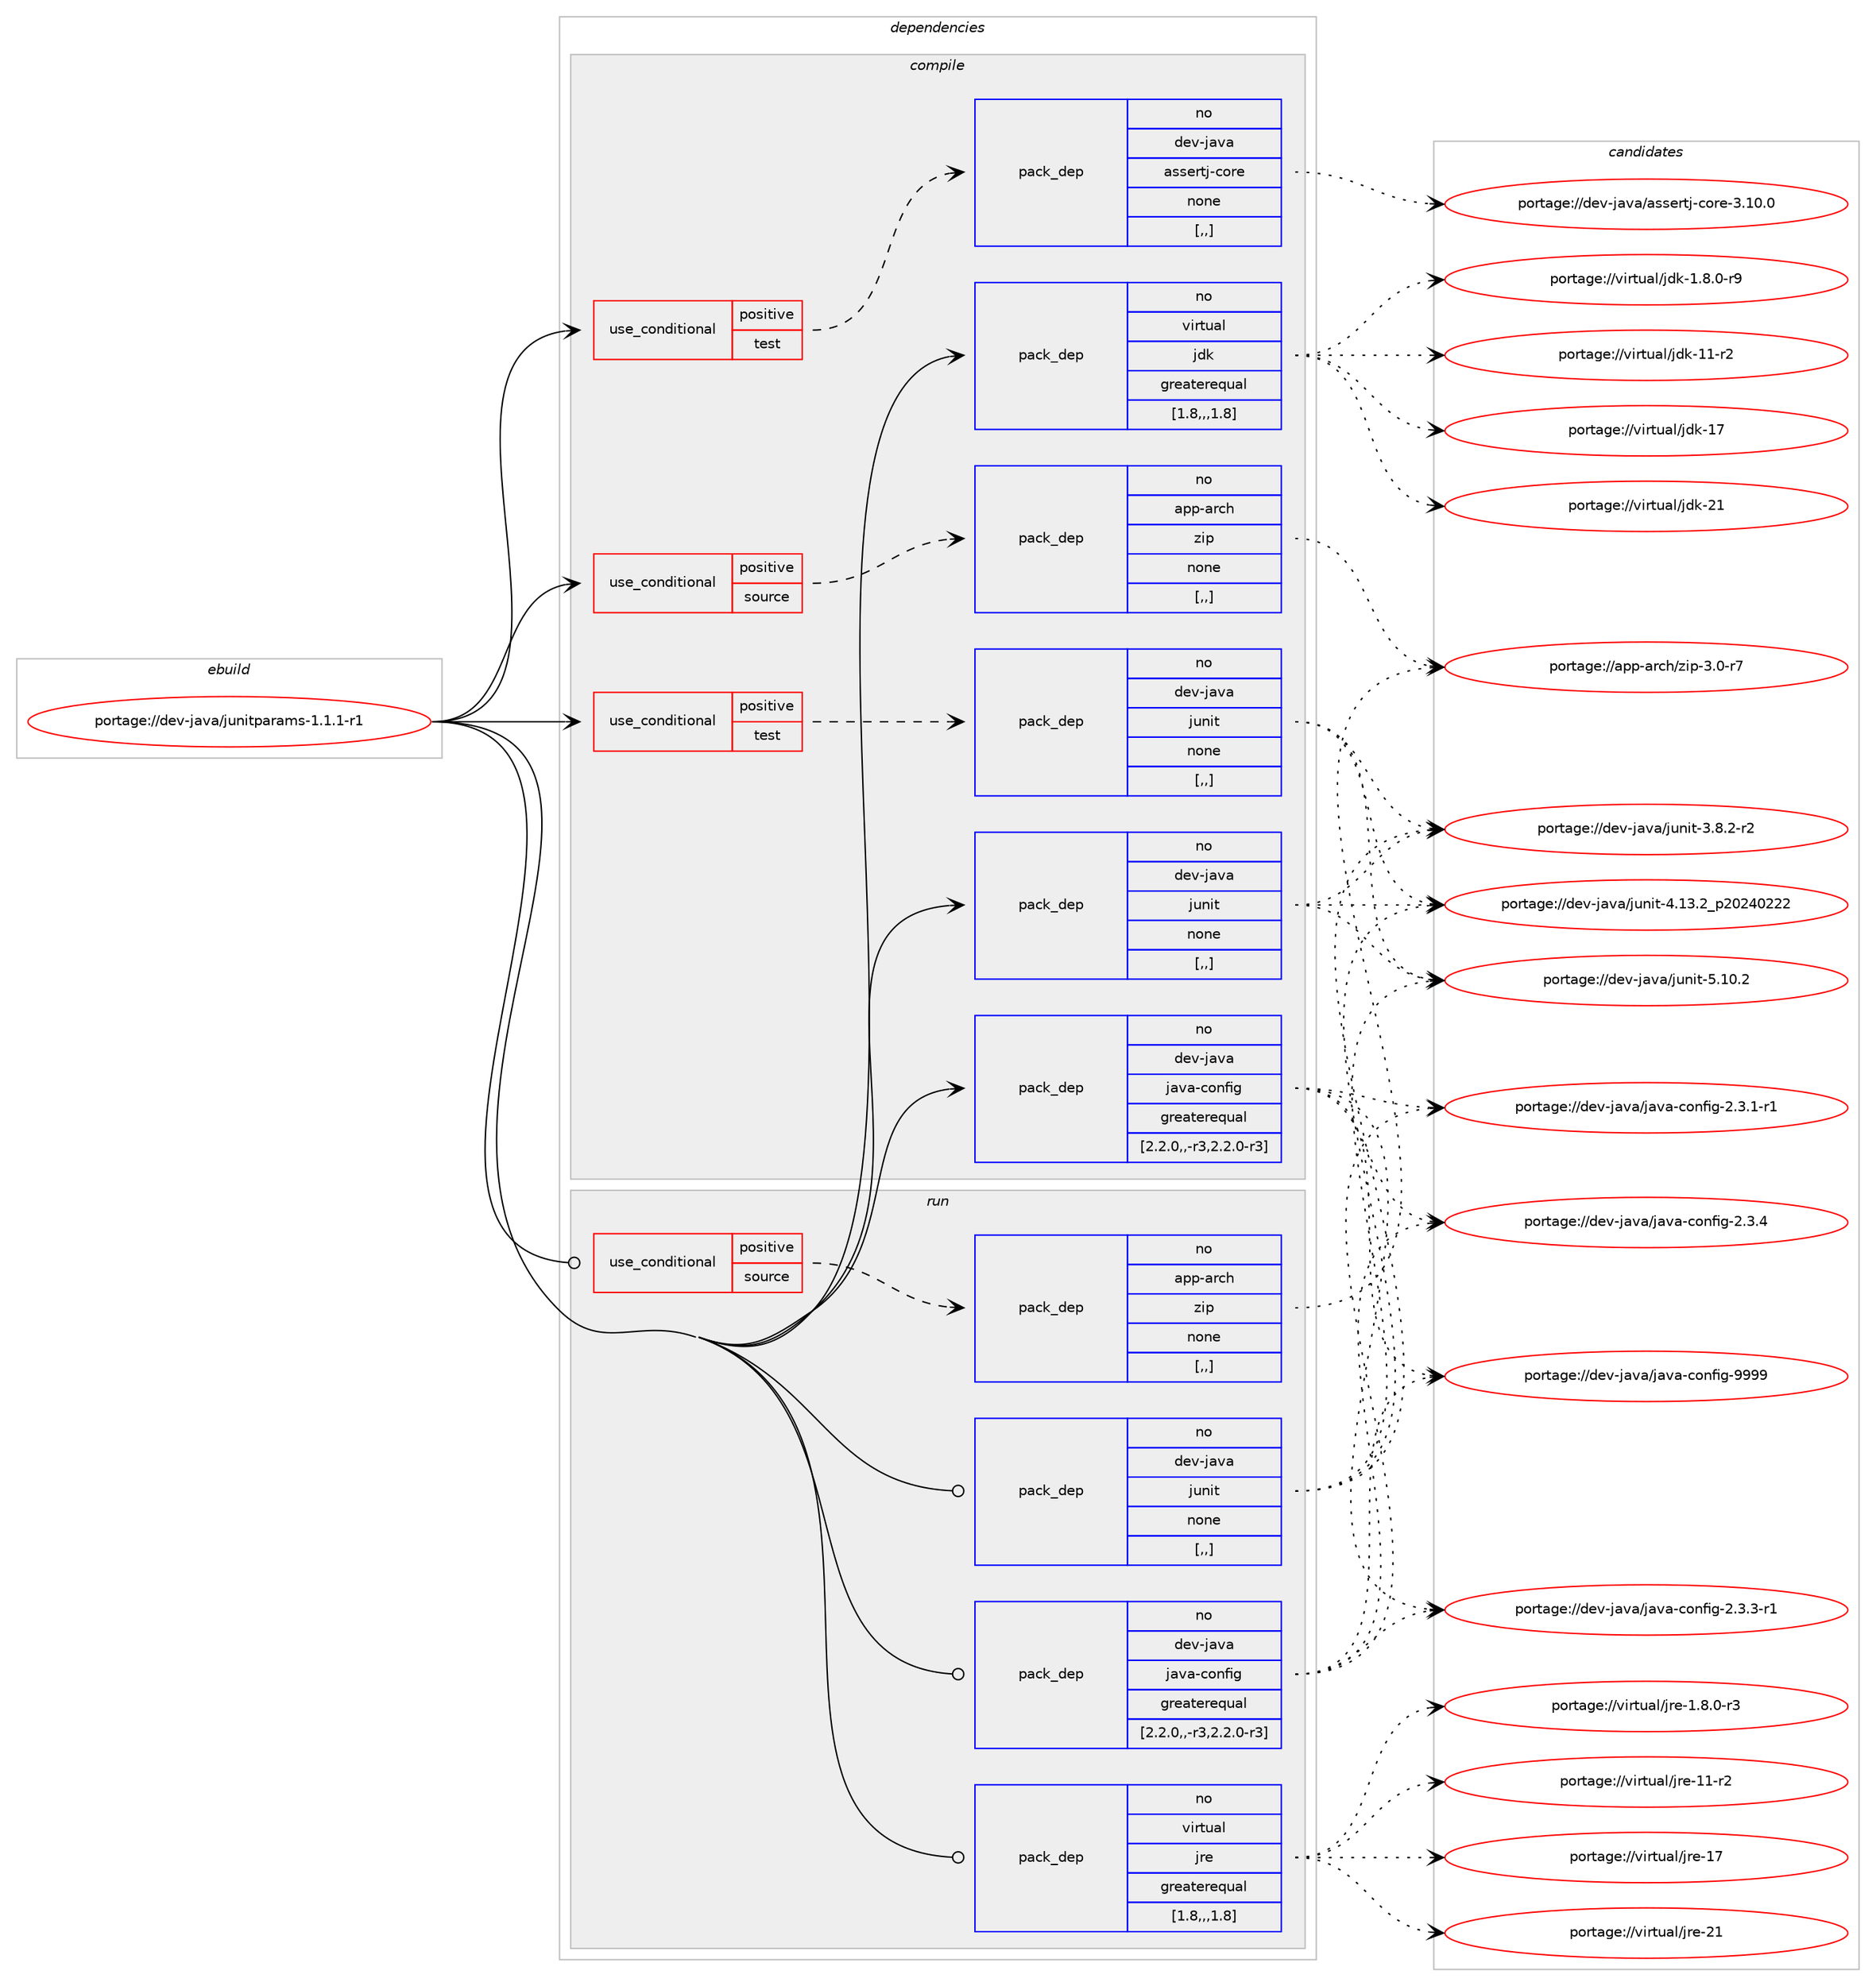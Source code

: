 digraph prolog {

# *************
# Graph options
# *************

newrank=true;
concentrate=true;
compound=true;
graph [rankdir=LR,fontname=Helvetica,fontsize=10,ranksep=1.5];#, ranksep=2.5, nodesep=0.2];
edge  [arrowhead=vee];
node  [fontname=Helvetica,fontsize=10];

# **********
# The ebuild
# **********

subgraph cluster_leftcol {
color=gray;
rank=same;
label=<<i>ebuild</i>>;
id [label="portage://dev-java/junitparams-1.1.1-r1", color=red, width=4, href="../dev-java/junitparams-1.1.1-r1.svg"];
}

# ****************
# The dependencies
# ****************

subgraph cluster_midcol {
color=gray;
label=<<i>dependencies</i>>;
subgraph cluster_compile {
fillcolor="#eeeeee";
style=filled;
label=<<i>compile</i>>;
subgraph cond21554 {
dependency93554 [label=<<TABLE BORDER="0" CELLBORDER="1" CELLSPACING="0" CELLPADDING="4"><TR><TD ROWSPAN="3" CELLPADDING="10">use_conditional</TD></TR><TR><TD>positive</TD></TR><TR><TD>source</TD></TR></TABLE>>, shape=none, color=red];
subgraph pack70974 {
dependency93555 [label=<<TABLE BORDER="0" CELLBORDER="1" CELLSPACING="0" CELLPADDING="4" WIDTH="220"><TR><TD ROWSPAN="6" CELLPADDING="30">pack_dep</TD></TR><TR><TD WIDTH="110">no</TD></TR><TR><TD>app-arch</TD></TR><TR><TD>zip</TD></TR><TR><TD>none</TD></TR><TR><TD>[,,]</TD></TR></TABLE>>, shape=none, color=blue];
}
dependency93554:e -> dependency93555:w [weight=20,style="dashed",arrowhead="vee"];
}
id:e -> dependency93554:w [weight=20,style="solid",arrowhead="vee"];
subgraph cond21555 {
dependency93556 [label=<<TABLE BORDER="0" CELLBORDER="1" CELLSPACING="0" CELLPADDING="4"><TR><TD ROWSPAN="3" CELLPADDING="10">use_conditional</TD></TR><TR><TD>positive</TD></TR><TR><TD>test</TD></TR></TABLE>>, shape=none, color=red];
subgraph pack70975 {
dependency93557 [label=<<TABLE BORDER="0" CELLBORDER="1" CELLSPACING="0" CELLPADDING="4" WIDTH="220"><TR><TD ROWSPAN="6" CELLPADDING="30">pack_dep</TD></TR><TR><TD WIDTH="110">no</TD></TR><TR><TD>dev-java</TD></TR><TR><TD>assertj-core</TD></TR><TR><TD>none</TD></TR><TR><TD>[,,]</TD></TR></TABLE>>, shape=none, color=blue];
}
dependency93556:e -> dependency93557:w [weight=20,style="dashed",arrowhead="vee"];
}
id:e -> dependency93556:w [weight=20,style="solid",arrowhead="vee"];
subgraph cond21556 {
dependency93558 [label=<<TABLE BORDER="0" CELLBORDER="1" CELLSPACING="0" CELLPADDING="4"><TR><TD ROWSPAN="3" CELLPADDING="10">use_conditional</TD></TR><TR><TD>positive</TD></TR><TR><TD>test</TD></TR></TABLE>>, shape=none, color=red];
subgraph pack70976 {
dependency93559 [label=<<TABLE BORDER="0" CELLBORDER="1" CELLSPACING="0" CELLPADDING="4" WIDTH="220"><TR><TD ROWSPAN="6" CELLPADDING="30">pack_dep</TD></TR><TR><TD WIDTH="110">no</TD></TR><TR><TD>dev-java</TD></TR><TR><TD>junit</TD></TR><TR><TD>none</TD></TR><TR><TD>[,,]</TD></TR></TABLE>>, shape=none, color=blue];
}
dependency93558:e -> dependency93559:w [weight=20,style="dashed",arrowhead="vee"];
}
id:e -> dependency93558:w [weight=20,style="solid",arrowhead="vee"];
subgraph pack70977 {
dependency93560 [label=<<TABLE BORDER="0" CELLBORDER="1" CELLSPACING="0" CELLPADDING="4" WIDTH="220"><TR><TD ROWSPAN="6" CELLPADDING="30">pack_dep</TD></TR><TR><TD WIDTH="110">no</TD></TR><TR><TD>dev-java</TD></TR><TR><TD>java-config</TD></TR><TR><TD>greaterequal</TD></TR><TR><TD>[2.2.0,,-r3,2.2.0-r3]</TD></TR></TABLE>>, shape=none, color=blue];
}
id:e -> dependency93560:w [weight=20,style="solid",arrowhead="vee"];
subgraph pack70978 {
dependency93561 [label=<<TABLE BORDER="0" CELLBORDER="1" CELLSPACING="0" CELLPADDING="4" WIDTH="220"><TR><TD ROWSPAN="6" CELLPADDING="30">pack_dep</TD></TR><TR><TD WIDTH="110">no</TD></TR><TR><TD>dev-java</TD></TR><TR><TD>junit</TD></TR><TR><TD>none</TD></TR><TR><TD>[,,]</TD></TR></TABLE>>, shape=none, color=blue];
}
id:e -> dependency93561:w [weight=20,style="solid",arrowhead="vee"];
subgraph pack70979 {
dependency93562 [label=<<TABLE BORDER="0" CELLBORDER="1" CELLSPACING="0" CELLPADDING="4" WIDTH="220"><TR><TD ROWSPAN="6" CELLPADDING="30">pack_dep</TD></TR><TR><TD WIDTH="110">no</TD></TR><TR><TD>virtual</TD></TR><TR><TD>jdk</TD></TR><TR><TD>greaterequal</TD></TR><TR><TD>[1.8,,,1.8]</TD></TR></TABLE>>, shape=none, color=blue];
}
id:e -> dependency93562:w [weight=20,style="solid",arrowhead="vee"];
}
subgraph cluster_compileandrun {
fillcolor="#eeeeee";
style=filled;
label=<<i>compile and run</i>>;
}
subgraph cluster_run {
fillcolor="#eeeeee";
style=filled;
label=<<i>run</i>>;
subgraph cond21557 {
dependency93563 [label=<<TABLE BORDER="0" CELLBORDER="1" CELLSPACING="0" CELLPADDING="4"><TR><TD ROWSPAN="3" CELLPADDING="10">use_conditional</TD></TR><TR><TD>positive</TD></TR><TR><TD>source</TD></TR></TABLE>>, shape=none, color=red];
subgraph pack70980 {
dependency93564 [label=<<TABLE BORDER="0" CELLBORDER="1" CELLSPACING="0" CELLPADDING="4" WIDTH="220"><TR><TD ROWSPAN="6" CELLPADDING="30">pack_dep</TD></TR><TR><TD WIDTH="110">no</TD></TR><TR><TD>app-arch</TD></TR><TR><TD>zip</TD></TR><TR><TD>none</TD></TR><TR><TD>[,,]</TD></TR></TABLE>>, shape=none, color=blue];
}
dependency93563:e -> dependency93564:w [weight=20,style="dashed",arrowhead="vee"];
}
id:e -> dependency93563:w [weight=20,style="solid",arrowhead="odot"];
subgraph pack70981 {
dependency93565 [label=<<TABLE BORDER="0" CELLBORDER="1" CELLSPACING="0" CELLPADDING="4" WIDTH="220"><TR><TD ROWSPAN="6" CELLPADDING="30">pack_dep</TD></TR><TR><TD WIDTH="110">no</TD></TR><TR><TD>dev-java</TD></TR><TR><TD>java-config</TD></TR><TR><TD>greaterequal</TD></TR><TR><TD>[2.2.0,,-r3,2.2.0-r3]</TD></TR></TABLE>>, shape=none, color=blue];
}
id:e -> dependency93565:w [weight=20,style="solid",arrowhead="odot"];
subgraph pack70982 {
dependency93566 [label=<<TABLE BORDER="0" CELLBORDER="1" CELLSPACING="0" CELLPADDING="4" WIDTH="220"><TR><TD ROWSPAN="6" CELLPADDING="30">pack_dep</TD></TR><TR><TD WIDTH="110">no</TD></TR><TR><TD>dev-java</TD></TR><TR><TD>junit</TD></TR><TR><TD>none</TD></TR><TR><TD>[,,]</TD></TR></TABLE>>, shape=none, color=blue];
}
id:e -> dependency93566:w [weight=20,style="solid",arrowhead="odot"];
subgraph pack70983 {
dependency93567 [label=<<TABLE BORDER="0" CELLBORDER="1" CELLSPACING="0" CELLPADDING="4" WIDTH="220"><TR><TD ROWSPAN="6" CELLPADDING="30">pack_dep</TD></TR><TR><TD WIDTH="110">no</TD></TR><TR><TD>virtual</TD></TR><TR><TD>jre</TD></TR><TR><TD>greaterequal</TD></TR><TR><TD>[1.8,,,1.8]</TD></TR></TABLE>>, shape=none, color=blue];
}
id:e -> dependency93567:w [weight=20,style="solid",arrowhead="odot"];
}
}

# **************
# The candidates
# **************

subgraph cluster_choices {
rank=same;
color=gray;
label=<<i>candidates</i>>;

subgraph choice70974 {
color=black;
nodesep=1;
choice9711211245971149910447122105112455146484511455 [label="portage://app-arch/zip-3.0-r7", color=red, width=4,href="../app-arch/zip-3.0-r7.svg"];
dependency93555:e -> choice9711211245971149910447122105112455146484511455:w [style=dotted,weight="100"];
}
subgraph choice70975 {
color=black;
nodesep=1;
choice1001011184510697118974797115115101114116106459911111410145514649484648 [label="portage://dev-java/assertj-core-3.10.0", color=red, width=4,href="../dev-java/assertj-core-3.10.0.svg"];
dependency93557:e -> choice1001011184510697118974797115115101114116106459911111410145514649484648:w [style=dotted,weight="100"];
}
subgraph choice70976 {
color=black;
nodesep=1;
choice100101118451069711897471061171101051164551465646504511450 [label="portage://dev-java/junit-3.8.2-r2", color=red, width=4,href="../dev-java/junit-3.8.2-r2.svg"];
choice1001011184510697118974710611711010511645524649514650951125048505248505050 [label="portage://dev-java/junit-4.13.2_p20240222", color=red, width=4,href="../dev-java/junit-4.13.2_p20240222.svg"];
choice1001011184510697118974710611711010511645534649484650 [label="portage://dev-java/junit-5.10.2", color=red, width=4,href="../dev-java/junit-5.10.2.svg"];
dependency93559:e -> choice100101118451069711897471061171101051164551465646504511450:w [style=dotted,weight="100"];
dependency93559:e -> choice1001011184510697118974710611711010511645524649514650951125048505248505050:w [style=dotted,weight="100"];
dependency93559:e -> choice1001011184510697118974710611711010511645534649484650:w [style=dotted,weight="100"];
}
subgraph choice70977 {
color=black;
nodesep=1;
choice10010111845106971189747106971189745991111101021051034550465146494511449 [label="portage://dev-java/java-config-2.3.1-r1", color=red, width=4,href="../dev-java/java-config-2.3.1-r1.svg"];
choice10010111845106971189747106971189745991111101021051034550465146514511449 [label="portage://dev-java/java-config-2.3.3-r1", color=red, width=4,href="../dev-java/java-config-2.3.3-r1.svg"];
choice1001011184510697118974710697118974599111110102105103455046514652 [label="portage://dev-java/java-config-2.3.4", color=red, width=4,href="../dev-java/java-config-2.3.4.svg"];
choice10010111845106971189747106971189745991111101021051034557575757 [label="portage://dev-java/java-config-9999", color=red, width=4,href="../dev-java/java-config-9999.svg"];
dependency93560:e -> choice10010111845106971189747106971189745991111101021051034550465146494511449:w [style=dotted,weight="100"];
dependency93560:e -> choice10010111845106971189747106971189745991111101021051034550465146514511449:w [style=dotted,weight="100"];
dependency93560:e -> choice1001011184510697118974710697118974599111110102105103455046514652:w [style=dotted,weight="100"];
dependency93560:e -> choice10010111845106971189747106971189745991111101021051034557575757:w [style=dotted,weight="100"];
}
subgraph choice70978 {
color=black;
nodesep=1;
choice100101118451069711897471061171101051164551465646504511450 [label="portage://dev-java/junit-3.8.2-r2", color=red, width=4,href="../dev-java/junit-3.8.2-r2.svg"];
choice1001011184510697118974710611711010511645524649514650951125048505248505050 [label="portage://dev-java/junit-4.13.2_p20240222", color=red, width=4,href="../dev-java/junit-4.13.2_p20240222.svg"];
choice1001011184510697118974710611711010511645534649484650 [label="portage://dev-java/junit-5.10.2", color=red, width=4,href="../dev-java/junit-5.10.2.svg"];
dependency93561:e -> choice100101118451069711897471061171101051164551465646504511450:w [style=dotted,weight="100"];
dependency93561:e -> choice1001011184510697118974710611711010511645524649514650951125048505248505050:w [style=dotted,weight="100"];
dependency93561:e -> choice1001011184510697118974710611711010511645534649484650:w [style=dotted,weight="100"];
}
subgraph choice70979 {
color=black;
nodesep=1;
choice11810511411611797108471061001074549465646484511457 [label="portage://virtual/jdk-1.8.0-r9", color=red, width=4,href="../virtual/jdk-1.8.0-r9.svg"];
choice11810511411611797108471061001074549494511450 [label="portage://virtual/jdk-11-r2", color=red, width=4,href="../virtual/jdk-11-r2.svg"];
choice1181051141161179710847106100107454955 [label="portage://virtual/jdk-17", color=red, width=4,href="../virtual/jdk-17.svg"];
choice1181051141161179710847106100107455049 [label="portage://virtual/jdk-21", color=red, width=4,href="../virtual/jdk-21.svg"];
dependency93562:e -> choice11810511411611797108471061001074549465646484511457:w [style=dotted,weight="100"];
dependency93562:e -> choice11810511411611797108471061001074549494511450:w [style=dotted,weight="100"];
dependency93562:e -> choice1181051141161179710847106100107454955:w [style=dotted,weight="100"];
dependency93562:e -> choice1181051141161179710847106100107455049:w [style=dotted,weight="100"];
}
subgraph choice70980 {
color=black;
nodesep=1;
choice9711211245971149910447122105112455146484511455 [label="portage://app-arch/zip-3.0-r7", color=red, width=4,href="../app-arch/zip-3.0-r7.svg"];
dependency93564:e -> choice9711211245971149910447122105112455146484511455:w [style=dotted,weight="100"];
}
subgraph choice70981 {
color=black;
nodesep=1;
choice10010111845106971189747106971189745991111101021051034550465146494511449 [label="portage://dev-java/java-config-2.3.1-r1", color=red, width=4,href="../dev-java/java-config-2.3.1-r1.svg"];
choice10010111845106971189747106971189745991111101021051034550465146514511449 [label="portage://dev-java/java-config-2.3.3-r1", color=red, width=4,href="../dev-java/java-config-2.3.3-r1.svg"];
choice1001011184510697118974710697118974599111110102105103455046514652 [label="portage://dev-java/java-config-2.3.4", color=red, width=4,href="../dev-java/java-config-2.3.4.svg"];
choice10010111845106971189747106971189745991111101021051034557575757 [label="portage://dev-java/java-config-9999", color=red, width=4,href="../dev-java/java-config-9999.svg"];
dependency93565:e -> choice10010111845106971189747106971189745991111101021051034550465146494511449:w [style=dotted,weight="100"];
dependency93565:e -> choice10010111845106971189747106971189745991111101021051034550465146514511449:w [style=dotted,weight="100"];
dependency93565:e -> choice1001011184510697118974710697118974599111110102105103455046514652:w [style=dotted,weight="100"];
dependency93565:e -> choice10010111845106971189747106971189745991111101021051034557575757:w [style=dotted,weight="100"];
}
subgraph choice70982 {
color=black;
nodesep=1;
choice100101118451069711897471061171101051164551465646504511450 [label="portage://dev-java/junit-3.8.2-r2", color=red, width=4,href="../dev-java/junit-3.8.2-r2.svg"];
choice1001011184510697118974710611711010511645524649514650951125048505248505050 [label="portage://dev-java/junit-4.13.2_p20240222", color=red, width=4,href="../dev-java/junit-4.13.2_p20240222.svg"];
choice1001011184510697118974710611711010511645534649484650 [label="portage://dev-java/junit-5.10.2", color=red, width=4,href="../dev-java/junit-5.10.2.svg"];
dependency93566:e -> choice100101118451069711897471061171101051164551465646504511450:w [style=dotted,weight="100"];
dependency93566:e -> choice1001011184510697118974710611711010511645524649514650951125048505248505050:w [style=dotted,weight="100"];
dependency93566:e -> choice1001011184510697118974710611711010511645534649484650:w [style=dotted,weight="100"];
}
subgraph choice70983 {
color=black;
nodesep=1;
choice11810511411611797108471061141014549465646484511451 [label="portage://virtual/jre-1.8.0-r3", color=red, width=4,href="../virtual/jre-1.8.0-r3.svg"];
choice11810511411611797108471061141014549494511450 [label="portage://virtual/jre-11-r2", color=red, width=4,href="../virtual/jre-11-r2.svg"];
choice1181051141161179710847106114101454955 [label="portage://virtual/jre-17", color=red, width=4,href="../virtual/jre-17.svg"];
choice1181051141161179710847106114101455049 [label="portage://virtual/jre-21", color=red, width=4,href="../virtual/jre-21.svg"];
dependency93567:e -> choice11810511411611797108471061141014549465646484511451:w [style=dotted,weight="100"];
dependency93567:e -> choice11810511411611797108471061141014549494511450:w [style=dotted,weight="100"];
dependency93567:e -> choice1181051141161179710847106114101454955:w [style=dotted,weight="100"];
dependency93567:e -> choice1181051141161179710847106114101455049:w [style=dotted,weight="100"];
}
}

}
